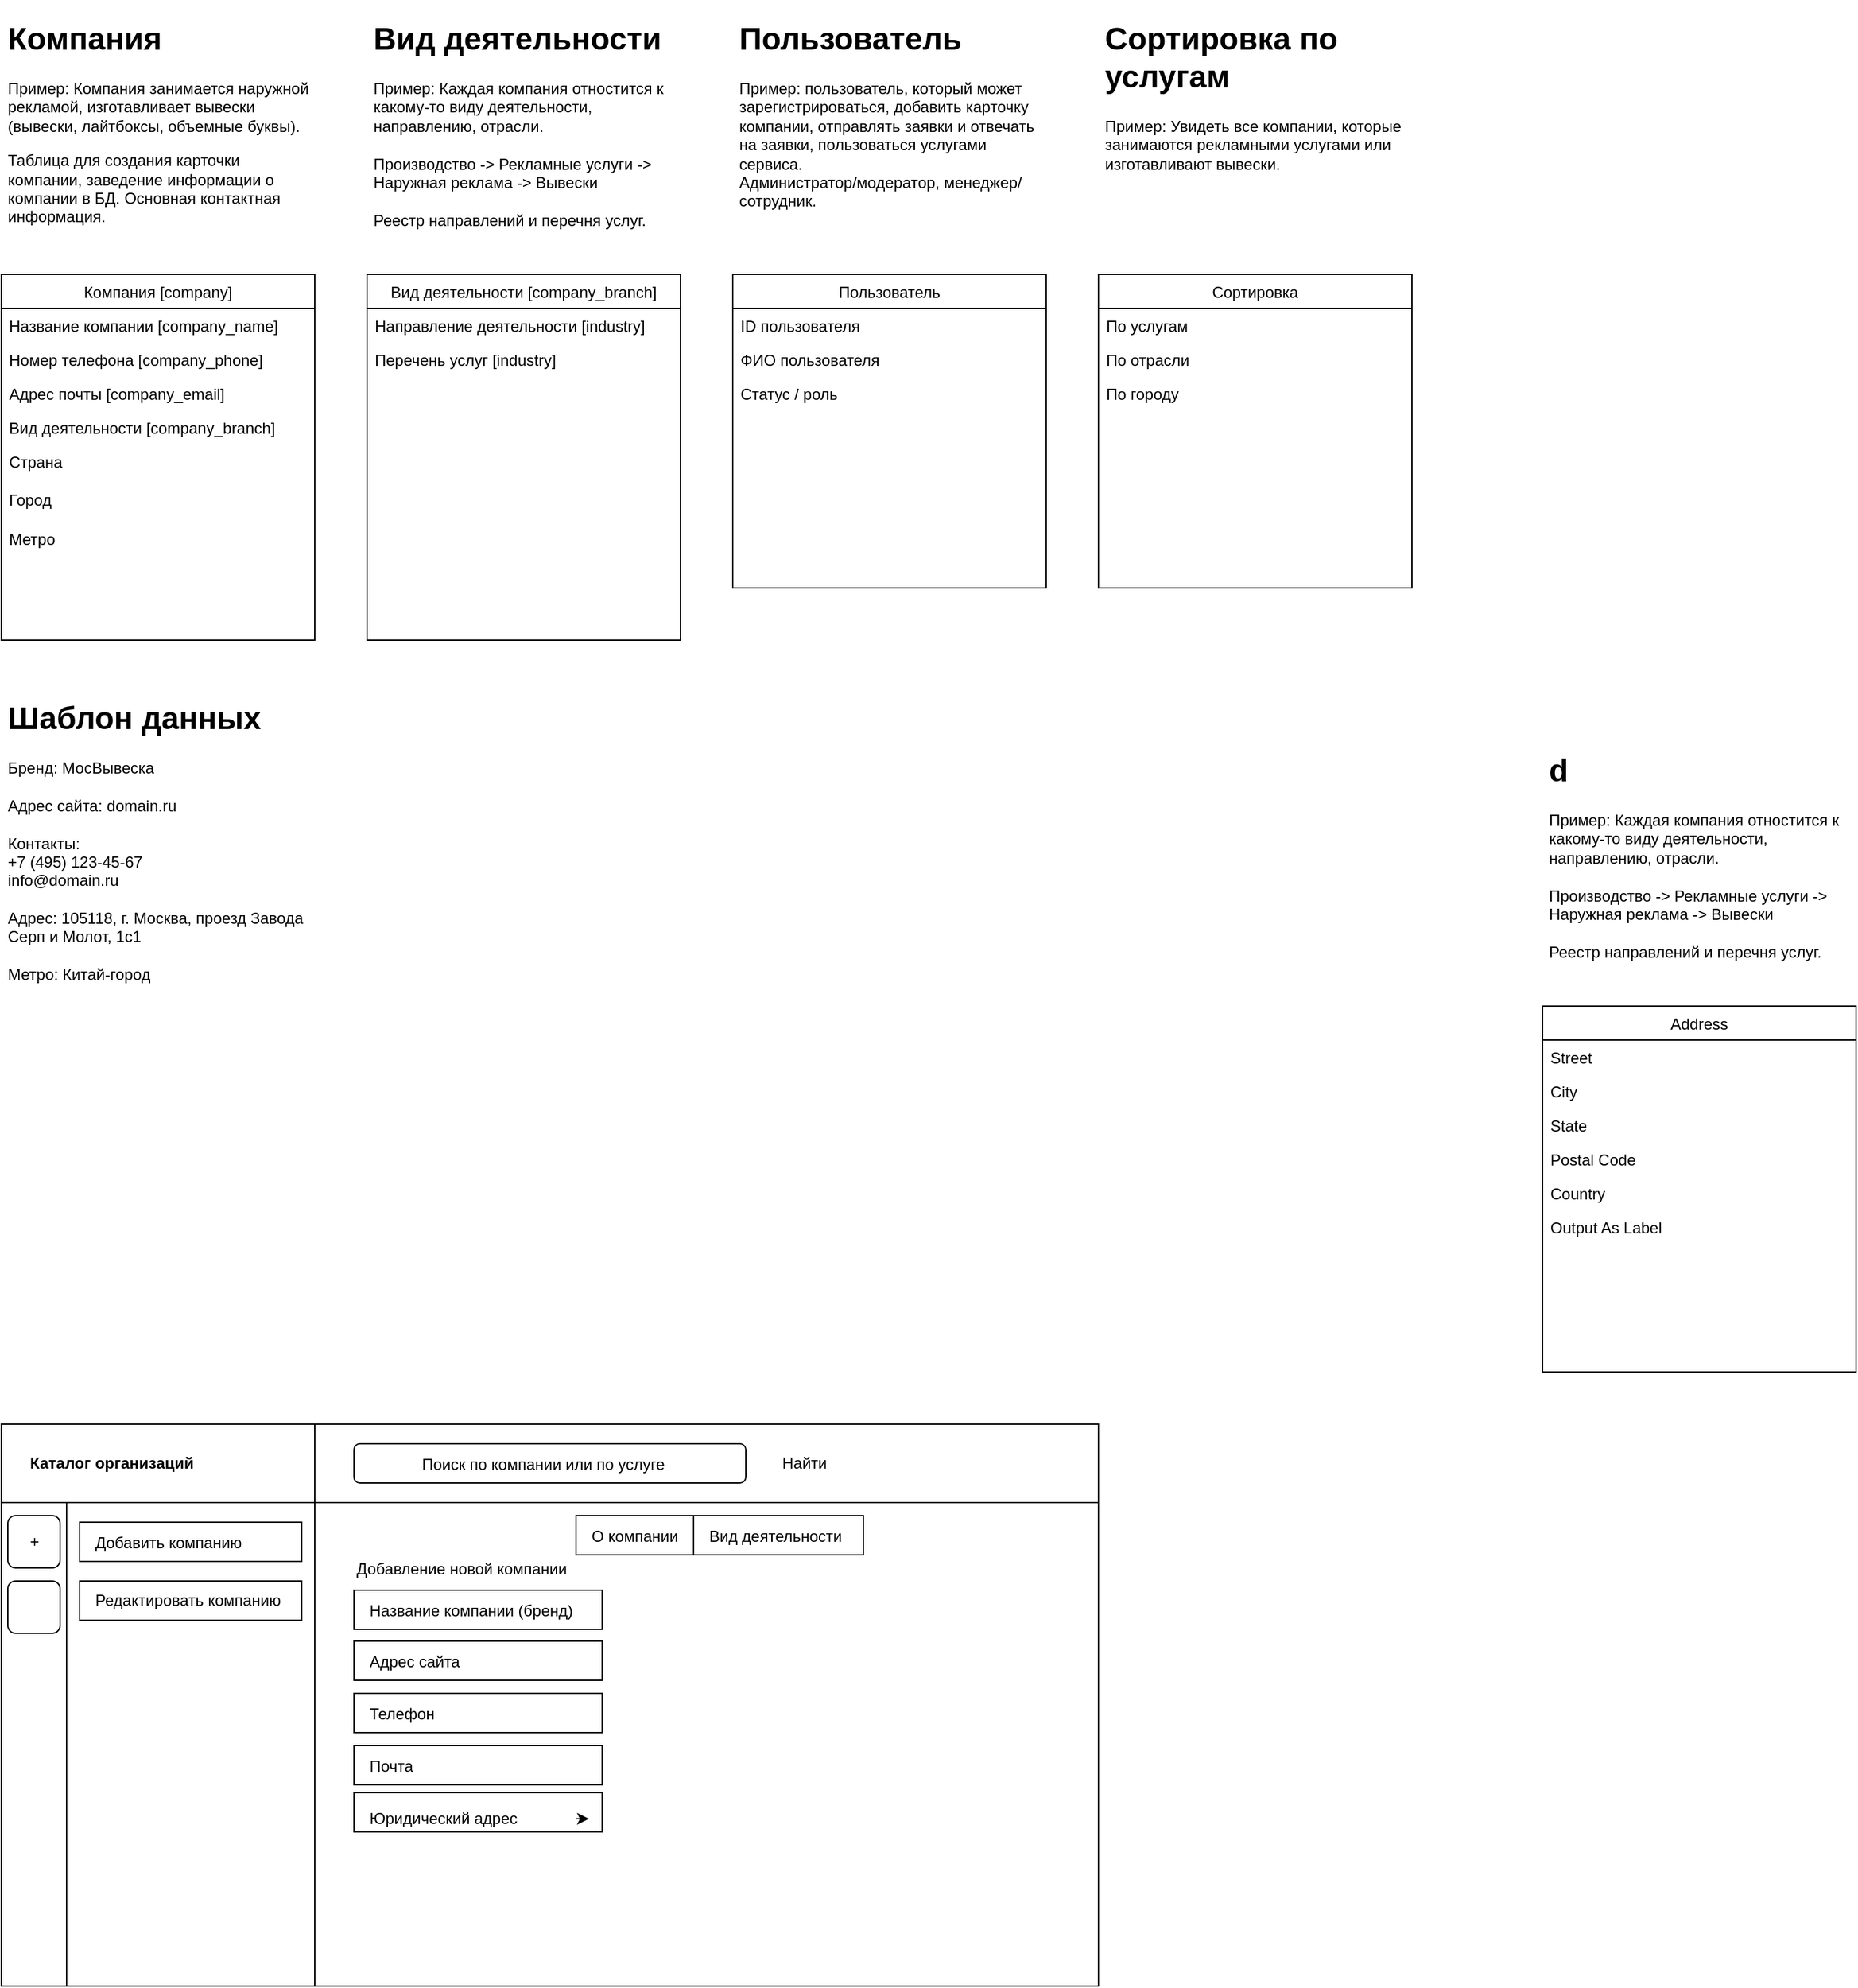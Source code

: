 <mxfile version="13.0.1" type="github">
  <diagram id="C5RBs43oDa-KdzZeNtuy" name="Page-1">
    <mxGraphModel dx="1585" dy="1047" grid="1" gridSize="10" guides="1" tooltips="1" connect="1" arrows="1" fold="1" page="0" pageScale="1" pageWidth="827" pageHeight="1169" math="0" shadow="0">
      <root>
        <mxCell id="WIyWlLk6GJQsqaUBKTNV-0" />
        <mxCell id="WIyWlLk6GJQsqaUBKTNV-1" parent="WIyWlLk6GJQsqaUBKTNV-0" />
        <mxCell id="zkfFHV4jXpPFQw0GAbJ--0" value="Компания [company]" style="swimlane;fontStyle=0;align=center;verticalAlign=top;childLayout=stackLayout;horizontal=1;startSize=26;horizontalStack=0;resizeParent=1;resizeLast=0;collapsible=1;marginBottom=0;rounded=0;shadow=0;strokeWidth=1;" parent="WIyWlLk6GJQsqaUBKTNV-1" vertex="1">
          <mxGeometry x="-200" width="240" height="280" as="geometry">
            <mxRectangle x="230" y="140" width="160" height="26" as="alternateBounds" />
          </mxGeometry>
        </mxCell>
        <mxCell id="zkfFHV4jXpPFQw0GAbJ--1" value="Название компании [company_name]" style="text;align=left;verticalAlign=top;spacingLeft=4;spacingRight=4;overflow=hidden;rotatable=0;points=[[0,0.5],[1,0.5]];portConstraint=eastwest;" parent="zkfFHV4jXpPFQw0GAbJ--0" vertex="1">
          <mxGeometry y="26" width="240" height="26" as="geometry" />
        </mxCell>
        <mxCell id="zkfFHV4jXpPFQw0GAbJ--2" value="Номер телефона [company_phone]" style="text;align=left;verticalAlign=top;spacingLeft=4;spacingRight=4;overflow=hidden;rotatable=0;points=[[0,0.5],[1,0.5]];portConstraint=eastwest;rounded=0;shadow=0;html=0;" parent="zkfFHV4jXpPFQw0GAbJ--0" vertex="1">
          <mxGeometry y="52" width="240" height="26" as="geometry" />
        </mxCell>
        <mxCell id="zkfFHV4jXpPFQw0GAbJ--3" value="Адрес почты [company_email]" style="text;align=left;verticalAlign=top;spacingLeft=4;spacingRight=4;overflow=hidden;rotatable=0;points=[[0,0.5],[1,0.5]];portConstraint=eastwest;rounded=0;shadow=0;html=0;" parent="zkfFHV4jXpPFQw0GAbJ--0" vertex="1">
          <mxGeometry y="78" width="240" height="26" as="geometry" />
        </mxCell>
        <mxCell id="zkfFHV4jXpPFQw0GAbJ--5" value="Вид деятельности [company_branch]" style="text;align=left;verticalAlign=top;spacingLeft=4;spacingRight=4;overflow=hidden;rotatable=0;points=[[0,0.5],[1,0.5]];portConstraint=eastwest;" parent="zkfFHV4jXpPFQw0GAbJ--0" vertex="1">
          <mxGeometry y="104" width="240" height="26" as="geometry" />
        </mxCell>
        <mxCell id="ekAMWvGIrZKWJ5HijZO_-17" value="Страна" style="text;align=left;verticalAlign=top;spacingLeft=4;spacingRight=4;overflow=hidden;rotatable=0;points=[[0,0.5],[1,0.5]];portConstraint=eastwest;" parent="zkfFHV4jXpPFQw0GAbJ--0" vertex="1">
          <mxGeometry y="130" width="240" height="29" as="geometry" />
        </mxCell>
        <mxCell id="ekAMWvGIrZKWJ5HijZO_-18" value="Город" style="text;align=left;verticalAlign=top;spacingLeft=4;spacingRight=4;overflow=hidden;rotatable=0;points=[[0,0.5],[1,0.5]];portConstraint=eastwest;" parent="zkfFHV4jXpPFQw0GAbJ--0" vertex="1">
          <mxGeometry y="159" width="240" height="30" as="geometry" />
        </mxCell>
        <mxCell id="ekAMWvGIrZKWJ5HijZO_-20" value="Метро" style="text;align=left;verticalAlign=top;spacingLeft=4;spacingRight=4;overflow=hidden;rotatable=0;points=[[0,0.5],[1,0.5]];portConstraint=eastwest;" parent="zkfFHV4jXpPFQw0GAbJ--0" vertex="1">
          <mxGeometry y="189" width="240" height="30" as="geometry" />
        </mxCell>
        <mxCell id="zkfFHV4jXpPFQw0GAbJ--13" value="Вид деятельности [company_branch]" style="swimlane;fontStyle=0;align=center;verticalAlign=top;childLayout=stackLayout;horizontal=1;startSize=26;horizontalStack=0;resizeParent=1;resizeLast=0;collapsible=1;marginBottom=0;rounded=0;shadow=0;strokeWidth=1;" parent="WIyWlLk6GJQsqaUBKTNV-1" vertex="1">
          <mxGeometry x="80" width="240" height="280" as="geometry">
            <mxRectangle x="340" y="380" width="170" height="26" as="alternateBounds" />
          </mxGeometry>
        </mxCell>
        <mxCell id="ekAMWvGIrZKWJ5HijZO_-4" value="Направление деятельности [industry]" style="text;align=left;verticalAlign=top;spacingLeft=4;spacingRight=4;overflow=hidden;rotatable=0;points=[[0,0.5],[1,0.5]];portConstraint=eastwest;" parent="zkfFHV4jXpPFQw0GAbJ--13" vertex="1">
          <mxGeometry y="26" width="240" height="26" as="geometry" />
        </mxCell>
        <mxCell id="ekAMWvGIrZKWJ5HijZO_-3" value="Перечень услуг [industry]" style="text;align=left;verticalAlign=top;spacingLeft=4;spacingRight=4;overflow=hidden;rotatable=0;points=[[0,0.5],[1,0.5]];portConstraint=eastwest;" parent="zkfFHV4jXpPFQw0GAbJ--13" vertex="1">
          <mxGeometry y="52" width="240" height="26" as="geometry" />
        </mxCell>
        <mxCell id="zkfFHV4jXpPFQw0GAbJ--17" value="Address" style="swimlane;fontStyle=0;align=center;verticalAlign=top;childLayout=stackLayout;horizontal=1;startSize=26;horizontalStack=0;resizeParent=1;resizeLast=0;collapsible=1;marginBottom=0;rounded=0;shadow=0;strokeWidth=1;" parent="WIyWlLk6GJQsqaUBKTNV-1" vertex="1">
          <mxGeometry x="980" y="560" width="240" height="280" as="geometry">
            <mxRectangle x="550" y="140" width="160" height="26" as="alternateBounds" />
          </mxGeometry>
        </mxCell>
        <mxCell id="zkfFHV4jXpPFQw0GAbJ--18" value="Street" style="text;align=left;verticalAlign=top;spacingLeft=4;spacingRight=4;overflow=hidden;rotatable=0;points=[[0,0.5],[1,0.5]];portConstraint=eastwest;" parent="zkfFHV4jXpPFQw0GAbJ--17" vertex="1">
          <mxGeometry y="26" width="240" height="26" as="geometry" />
        </mxCell>
        <mxCell id="zkfFHV4jXpPFQw0GAbJ--19" value="City" style="text;align=left;verticalAlign=top;spacingLeft=4;spacingRight=4;overflow=hidden;rotatable=0;points=[[0,0.5],[1,0.5]];portConstraint=eastwest;rounded=0;shadow=0;html=0;" parent="zkfFHV4jXpPFQw0GAbJ--17" vertex="1">
          <mxGeometry y="52" width="240" height="26" as="geometry" />
        </mxCell>
        <mxCell id="zkfFHV4jXpPFQw0GAbJ--20" value="State" style="text;align=left;verticalAlign=top;spacingLeft=4;spacingRight=4;overflow=hidden;rotatable=0;points=[[0,0.5],[1,0.5]];portConstraint=eastwest;rounded=0;shadow=0;html=0;" parent="zkfFHV4jXpPFQw0GAbJ--17" vertex="1">
          <mxGeometry y="78" width="240" height="26" as="geometry" />
        </mxCell>
        <mxCell id="zkfFHV4jXpPFQw0GAbJ--21" value="Postal Code" style="text;align=left;verticalAlign=top;spacingLeft=4;spacingRight=4;overflow=hidden;rotatable=0;points=[[0,0.5],[1,0.5]];portConstraint=eastwest;rounded=0;shadow=0;html=0;" parent="zkfFHV4jXpPFQw0GAbJ--17" vertex="1">
          <mxGeometry y="104" width="240" height="26" as="geometry" />
        </mxCell>
        <mxCell id="zkfFHV4jXpPFQw0GAbJ--22" value="Country" style="text;align=left;verticalAlign=top;spacingLeft=4;spacingRight=4;overflow=hidden;rotatable=0;points=[[0,0.5],[1,0.5]];portConstraint=eastwest;rounded=0;shadow=0;html=0;" parent="zkfFHV4jXpPFQw0GAbJ--17" vertex="1">
          <mxGeometry y="130" width="240" height="26" as="geometry" />
        </mxCell>
        <mxCell id="zkfFHV4jXpPFQw0GAbJ--25" value="Output As Label" style="text;align=left;verticalAlign=top;spacingLeft=4;spacingRight=4;overflow=hidden;rotatable=0;points=[[0,0.5],[1,0.5]];portConstraint=eastwest;" parent="zkfFHV4jXpPFQw0GAbJ--17" vertex="1">
          <mxGeometry y="156" width="240" height="26" as="geometry" />
        </mxCell>
        <mxCell id="ekAMWvGIrZKWJ5HijZO_-5" value="&lt;h1&gt;Компания&lt;/h1&gt;&lt;p&gt;Пример: Компания занимается наружной рекламой, изготавливает вывески (вывески, лайтбоксы, объемные буквы).&lt;/p&gt;&lt;p&gt;Таблица для создания карточки компании, заведение информации о компании в БД. Основная контактная информация.&lt;br&gt;&lt;/p&gt;" style="text;html=1;strokeColor=none;fillColor=none;spacing=5;spacingTop=-20;whiteSpace=wrap;overflow=hidden;rounded=0;" parent="WIyWlLk6GJQsqaUBKTNV-1" vertex="1">
          <mxGeometry x="-200" y="-200" width="240" height="170" as="geometry" />
        </mxCell>
        <mxCell id="ekAMWvGIrZKWJ5HijZO_-6" value="&lt;h1&gt;Вид деятельности&lt;br&gt;&lt;/h1&gt;&lt;p&gt;Пример: Каждая компания отностится к какому-то виду деятельности, направлению, отрасли.&lt;br&gt;&lt;br&gt;Производство -&amp;gt; Рекламные услуги -&amp;gt; Наружная реклама -&amp;gt; Вывески&lt;br&gt;&lt;br&gt;Реестр направлений и перечня услуг.&lt;br&gt;&lt;/p&gt;" style="text;html=1;strokeColor=none;fillColor=none;spacing=5;spacingTop=-20;whiteSpace=wrap;overflow=hidden;rounded=0;" parent="WIyWlLk6GJQsqaUBKTNV-1" vertex="1">
          <mxGeometry x="80" y="-200" width="240" height="170" as="geometry" />
        </mxCell>
        <mxCell id="ekAMWvGIrZKWJ5HijZO_-8" value="&lt;h1&gt;d&lt;br&gt;&lt;/h1&gt;&lt;p&gt;Пример: Каждая компания отностится к какому-то виду деятельности, направлению, отрасли.&lt;br&gt;&lt;br&gt;Производство -&amp;gt; Рекламные услуги -&amp;gt; Наружная реклама -&amp;gt; Вывески&lt;br&gt;&lt;br&gt;Реестр направлений и перечня услуг.&lt;br&gt;&lt;/p&gt;" style="text;html=1;strokeColor=none;fillColor=none;spacing=5;spacingTop=-20;whiteSpace=wrap;overflow=hidden;rounded=0;" parent="WIyWlLk6GJQsqaUBKTNV-1" vertex="1">
          <mxGeometry x="980" y="360" width="240" height="170" as="geometry" />
        </mxCell>
        <mxCell id="ekAMWvGIrZKWJ5HijZO_-9" value="Сортировка" style="swimlane;fontStyle=0;align=center;verticalAlign=top;childLayout=stackLayout;horizontal=1;startSize=26;horizontalStack=0;resizeParent=1;resizeLast=0;collapsible=1;marginBottom=0;rounded=0;shadow=0;strokeWidth=1;" parent="WIyWlLk6GJQsqaUBKTNV-1" vertex="1">
          <mxGeometry x="640" width="240" height="240" as="geometry">
            <mxRectangle x="550" y="140" width="160" height="26" as="alternateBounds" />
          </mxGeometry>
        </mxCell>
        <mxCell id="ekAMWvGIrZKWJ5HijZO_-10" value="По услугам" style="text;align=left;verticalAlign=top;spacingLeft=4;spacingRight=4;overflow=hidden;rotatable=0;points=[[0,0.5],[1,0.5]];portConstraint=eastwest;" parent="ekAMWvGIrZKWJ5HijZO_-9" vertex="1">
          <mxGeometry y="26" width="240" height="26" as="geometry" />
        </mxCell>
        <mxCell id="ekAMWvGIrZKWJ5HijZO_-11" value="По отрасли" style="text;align=left;verticalAlign=top;spacingLeft=4;spacingRight=4;overflow=hidden;rotatable=0;points=[[0,0.5],[1,0.5]];portConstraint=eastwest;rounded=0;shadow=0;html=0;" parent="ekAMWvGIrZKWJ5HijZO_-9" vertex="1">
          <mxGeometry y="52" width="240" height="26" as="geometry" />
        </mxCell>
        <mxCell id="ekAMWvGIrZKWJ5HijZO_-12" value="По городу" style="text;align=left;verticalAlign=top;spacingLeft=4;spacingRight=4;overflow=hidden;rotatable=0;points=[[0,0.5],[1,0.5]];portConstraint=eastwest;rounded=0;shadow=0;html=0;" parent="ekAMWvGIrZKWJ5HijZO_-9" vertex="1">
          <mxGeometry y="78" width="240" height="26" as="geometry" />
        </mxCell>
        <mxCell id="ekAMWvGIrZKWJ5HijZO_-16" value="&lt;h1&gt;Сортировка по услугам&lt;br&gt;&lt;/h1&gt;&lt;p&gt;Пример: Увидеть все компании, которые занимаются рекламными услугами или изготавливают вывески.&lt;br&gt;&lt;/p&gt;" style="text;html=1;strokeColor=none;fillColor=none;spacing=5;spacingTop=-20;whiteSpace=wrap;overflow=hidden;rounded=0;" parent="WIyWlLk6GJQsqaUBKTNV-1" vertex="1">
          <mxGeometry x="640" y="-200" width="240" height="140" as="geometry" />
        </mxCell>
        <mxCell id="ekAMWvGIrZKWJ5HijZO_-19" value="&lt;h1&gt;Шаблон данных&lt;br&gt;&lt;/h1&gt;&lt;div&gt;Бренд: МосВывеска&lt;br&gt;&lt;br&gt;Адрес сайта: domain.ru&lt;/div&gt;&lt;div&gt;&lt;br&gt;&lt;/div&gt;&lt;div&gt;Контакты:&lt;/div&gt;&lt;div&gt;+7 (495) 123-45-67&lt;br&gt;info@domain.ru&lt;br&gt;&lt;br&gt;Адрес: 105118, г. Москва, проезд Завода Серп и Молот, 1с1&lt;/div&gt;&lt;div&gt;&lt;br&gt;&lt;/div&gt;&lt;div&gt;Метро: Китай-город&lt;br&gt;&lt;/div&gt;" style="text;html=1;strokeColor=none;fillColor=none;spacing=5;spacingTop=-20;whiteSpace=wrap;overflow=hidden;rounded=0;" parent="WIyWlLk6GJQsqaUBKTNV-1" vertex="1">
          <mxGeometry x="-200" y="320" width="240" height="240" as="geometry" />
        </mxCell>
        <mxCell id="ekAMWvGIrZKWJ5HijZO_-21" value="Пользователь" style="swimlane;fontStyle=0;align=center;verticalAlign=top;childLayout=stackLayout;horizontal=1;startSize=26;horizontalStack=0;resizeParent=1;resizeLast=0;collapsible=1;marginBottom=0;rounded=0;shadow=0;strokeWidth=1;" parent="WIyWlLk6GJQsqaUBKTNV-1" vertex="1">
          <mxGeometry x="360" width="240" height="240" as="geometry">
            <mxRectangle x="340" y="380" width="170" height="26" as="alternateBounds" />
          </mxGeometry>
        </mxCell>
        <mxCell id="ekAMWvGIrZKWJ5HijZO_-22" value="ID пользователя" style="text;align=left;verticalAlign=top;spacingLeft=4;spacingRight=4;overflow=hidden;rotatable=0;points=[[0,0.5],[1,0.5]];portConstraint=eastwest;" parent="ekAMWvGIrZKWJ5HijZO_-21" vertex="1">
          <mxGeometry y="26" width="240" height="26" as="geometry" />
        </mxCell>
        <mxCell id="ekAMWvGIrZKWJ5HijZO_-23" value="ФИО пользователя" style="text;align=left;verticalAlign=top;spacingLeft=4;spacingRight=4;overflow=hidden;rotatable=0;points=[[0,0.5],[1,0.5]];portConstraint=eastwest;" parent="ekAMWvGIrZKWJ5HijZO_-21" vertex="1">
          <mxGeometry y="52" width="240" height="26" as="geometry" />
        </mxCell>
        <mxCell id="ekAMWvGIrZKWJ5HijZO_-24" value="Статус / роль" style="text;align=left;verticalAlign=top;spacingLeft=4;spacingRight=4;overflow=hidden;rotatable=0;points=[[0,0.5],[1,0.5]];portConstraint=eastwest;" parent="ekAMWvGIrZKWJ5HijZO_-21" vertex="1">
          <mxGeometry y="78" width="240" height="26" as="geometry" />
        </mxCell>
        <mxCell id="ekAMWvGIrZKWJ5HijZO_-25" value="&lt;h1&gt;Пользователь&lt;br&gt;&lt;/h1&gt;&lt;p&gt;Пример: пользователь, который может зарегистрироваться, добавить карточку компании, отправлять заявки и отвечать на заявки, пользоваться услугами сервиса.&lt;br&gt;Администратор/модератор, менеджер/сотрудник.&lt;br&gt;&lt;/p&gt;" style="text;html=1;strokeColor=none;fillColor=none;spacing=5;spacingTop=-20;whiteSpace=wrap;overflow=hidden;rounded=0;" parent="WIyWlLk6GJQsqaUBKTNV-1" vertex="1">
          <mxGeometry x="360" y="-200" width="240" height="160" as="geometry" />
        </mxCell>
        <mxCell id="KVD9vxbJ7NlNZJPhdQ88-0" value="" style="rounded=0;whiteSpace=wrap;html=1;" parent="WIyWlLk6GJQsqaUBKTNV-1" vertex="1">
          <mxGeometry x="-200" y="880" width="240" height="60" as="geometry" />
        </mxCell>
        <mxCell id="KVD9vxbJ7NlNZJPhdQ88-1" value="" style="rounded=0;whiteSpace=wrap;html=1;" parent="WIyWlLk6GJQsqaUBKTNV-1" vertex="1">
          <mxGeometry x="40" y="880" width="600" height="60" as="geometry" />
        </mxCell>
        <mxCell id="KVD9vxbJ7NlNZJPhdQ88-2" value="" style="rounded=0;whiteSpace=wrap;html=1;" parent="WIyWlLk6GJQsqaUBKTNV-1" vertex="1">
          <mxGeometry x="-150" y="940" width="190" height="370" as="geometry" />
        </mxCell>
        <mxCell id="KVD9vxbJ7NlNZJPhdQ88-3" value="" style="rounded=0;whiteSpace=wrap;html=1;" parent="WIyWlLk6GJQsqaUBKTNV-1" vertex="1">
          <mxGeometry x="40" y="940" width="600" height="370" as="geometry" />
        </mxCell>
        <mxCell id="KVD9vxbJ7NlNZJPhdQ88-4" value="Добавление новой компании" style="text;html=1;strokeColor=none;fillColor=none;align=left;verticalAlign=middle;whiteSpace=wrap;rounded=0;" parent="WIyWlLk6GJQsqaUBKTNV-1" vertex="1">
          <mxGeometry x="70" y="981" width="220" height="20" as="geometry" />
        </mxCell>
        <mxCell id="KVD9vxbJ7NlNZJPhdQ88-7" value="" style="rounded=1;whiteSpace=wrap;html=1;align=left;" parent="WIyWlLk6GJQsqaUBKTNV-1" vertex="1">
          <mxGeometry x="70" y="895" width="300" height="30" as="geometry" />
        </mxCell>
        <mxCell id="KVD9vxbJ7NlNZJPhdQ88-10" value="Поиск по компании или по услуге" style="text;html=1;strokeColor=none;fillColor=none;align=center;verticalAlign=middle;whiteSpace=wrap;rounded=0;" parent="WIyWlLk6GJQsqaUBKTNV-1" vertex="1">
          <mxGeometry x="80" y="901" width="270" height="20" as="geometry" />
        </mxCell>
        <mxCell id="KVD9vxbJ7NlNZJPhdQ88-11" value="Найти" style="text;html=1;strokeColor=none;fillColor=none;align=center;verticalAlign=middle;whiteSpace=wrap;rounded=0;" parent="WIyWlLk6GJQsqaUBKTNV-1" vertex="1">
          <mxGeometry x="370" y="900" width="90" height="20" as="geometry" />
        </mxCell>
        <mxCell id="KVD9vxbJ7NlNZJPhdQ88-14" value="Каталог организаций" style="text;html=1;strokeColor=none;fillColor=none;align=left;verticalAlign=middle;whiteSpace=wrap;rounded=0;fontStyle=1" parent="WIyWlLk6GJQsqaUBKTNV-1" vertex="1">
          <mxGeometry x="-180" y="900" width="220" height="20" as="geometry" />
        </mxCell>
        <mxCell id="E0zjhuXRXCEG0o1Y8dUk-0" value="" style="rounded=0;whiteSpace=wrap;html=1;" vertex="1" parent="WIyWlLk6GJQsqaUBKTNV-1">
          <mxGeometry x="-200" y="940" width="50" height="370" as="geometry" />
        </mxCell>
        <mxCell id="E0zjhuXRXCEG0o1Y8dUk-3" value="" style="rounded=1;whiteSpace=wrap;html=1;" vertex="1" parent="WIyWlLk6GJQsqaUBKTNV-1">
          <mxGeometry x="-195" y="950" width="40" height="40" as="geometry" />
        </mxCell>
        <mxCell id="E0zjhuXRXCEG0o1Y8dUk-4" value="" style="rounded=1;whiteSpace=wrap;html=1;" vertex="1" parent="WIyWlLk6GJQsqaUBKTNV-1">
          <mxGeometry x="-195" y="1000" width="40" height="40" as="geometry" />
        </mxCell>
        <mxCell id="E0zjhuXRXCEG0o1Y8dUk-5" value="" style="rounded=0;whiteSpace=wrap;html=1;" vertex="1" parent="WIyWlLk6GJQsqaUBKTNV-1">
          <mxGeometry x="-140" y="955" width="170" height="30" as="geometry" />
        </mxCell>
        <mxCell id="E0zjhuXRXCEG0o1Y8dUk-6" value="" style="rounded=0;whiteSpace=wrap;html=1;" vertex="1" parent="WIyWlLk6GJQsqaUBKTNV-1">
          <mxGeometry x="-140" y="1000" width="170" height="30" as="geometry" />
        </mxCell>
        <mxCell id="E0zjhuXRXCEG0o1Y8dUk-7" value="Добавить компанию" style="text;html=1;strokeColor=none;fillColor=none;align=left;verticalAlign=middle;whiteSpace=wrap;rounded=0;" vertex="1" parent="WIyWlLk6GJQsqaUBKTNV-1">
          <mxGeometry x="-130" y="961" width="220" height="20" as="geometry" />
        </mxCell>
        <mxCell id="E0zjhuXRXCEG0o1Y8dUk-8" value="+" style="text;html=1;strokeColor=none;fillColor=none;align=left;verticalAlign=middle;whiteSpace=wrap;rounded=0;" vertex="1" parent="WIyWlLk6GJQsqaUBKTNV-1">
          <mxGeometry x="-180" y="960" width="10" height="20" as="geometry" />
        </mxCell>
        <mxCell id="E0zjhuXRXCEG0o1Y8dUk-9" value="" style="rounded=0;whiteSpace=wrap;html=1;" vertex="1" parent="WIyWlLk6GJQsqaUBKTNV-1">
          <mxGeometry x="70" y="1007" width="190" height="30" as="geometry" />
        </mxCell>
        <mxCell id="E0zjhuXRXCEG0o1Y8dUk-10" value="Название компании (бренд)" style="text;html=1;strokeColor=none;fillColor=none;align=left;verticalAlign=middle;whiteSpace=wrap;rounded=0;" vertex="1" parent="WIyWlLk6GJQsqaUBKTNV-1">
          <mxGeometry x="80" y="1013" width="160" height="20" as="geometry" />
        </mxCell>
        <mxCell id="E0zjhuXRXCEG0o1Y8dUk-11" value="" style="rounded=0;whiteSpace=wrap;html=1;" vertex="1" parent="WIyWlLk6GJQsqaUBKTNV-1">
          <mxGeometry x="70" y="1046" width="190" height="30" as="geometry" />
        </mxCell>
        <mxCell id="E0zjhuXRXCEG0o1Y8dUk-12" value="Адрес сайта" style="text;html=1;strokeColor=none;fillColor=none;align=left;verticalAlign=middle;whiteSpace=wrap;rounded=0;" vertex="1" parent="WIyWlLk6GJQsqaUBKTNV-1">
          <mxGeometry x="80" y="1052" width="160" height="20" as="geometry" />
        </mxCell>
        <mxCell id="E0zjhuXRXCEG0o1Y8dUk-13" value="" style="rounded=0;whiteSpace=wrap;html=1;" vertex="1" parent="WIyWlLk6GJQsqaUBKTNV-1">
          <mxGeometry x="70" y="1086" width="190" height="30" as="geometry" />
        </mxCell>
        <mxCell id="E0zjhuXRXCEG0o1Y8dUk-14" value="Телефон" style="text;html=1;strokeColor=none;fillColor=none;align=left;verticalAlign=middle;whiteSpace=wrap;rounded=0;" vertex="1" parent="WIyWlLk6GJQsqaUBKTNV-1">
          <mxGeometry x="80" y="1092" width="160" height="20" as="geometry" />
        </mxCell>
        <mxCell id="E0zjhuXRXCEG0o1Y8dUk-15" value="" style="rounded=0;whiteSpace=wrap;html=1;" vertex="1" parent="WIyWlLk6GJQsqaUBKTNV-1">
          <mxGeometry x="70" y="1126" width="190" height="30" as="geometry" />
        </mxCell>
        <mxCell id="E0zjhuXRXCEG0o1Y8dUk-16" value="Почта" style="text;html=1;strokeColor=none;fillColor=none;align=left;verticalAlign=middle;whiteSpace=wrap;rounded=0;" vertex="1" parent="WIyWlLk6GJQsqaUBKTNV-1">
          <mxGeometry x="80" y="1132" width="160" height="20" as="geometry" />
        </mxCell>
        <mxCell id="E0zjhuXRXCEG0o1Y8dUk-17" value="" style="rounded=0;whiteSpace=wrap;html=1;" vertex="1" parent="WIyWlLk6GJQsqaUBKTNV-1">
          <mxGeometry x="70" y="1162" width="190" height="30" as="geometry" />
        </mxCell>
        <mxCell id="E0zjhuXRXCEG0o1Y8dUk-20" style="edgeStyle=orthogonalEdgeStyle;rounded=0;orthogonalLoop=1;jettySize=auto;html=1;exitX=1;exitY=0.5;exitDx=0;exitDy=0;entryX=0.947;entryY=0.544;entryDx=0;entryDy=0;entryPerimeter=0;" edge="1" parent="WIyWlLk6GJQsqaUBKTNV-1" source="E0zjhuXRXCEG0o1Y8dUk-18">
          <mxGeometry relative="1" as="geometry">
            <mxPoint x="249.93" y="1182.32" as="targetPoint" />
          </mxGeometry>
        </mxCell>
        <mxCell id="E0zjhuXRXCEG0o1Y8dUk-18" value="Юридический адрес" style="text;html=1;strokeColor=none;fillColor=none;align=left;verticalAlign=middle;whiteSpace=wrap;rounded=0;" vertex="1" parent="WIyWlLk6GJQsqaUBKTNV-1">
          <mxGeometry x="80" y="1172" width="160" height="20" as="geometry" />
        </mxCell>
        <mxCell id="E0zjhuXRXCEG0o1Y8dUk-19" value="Редактировать компанию" style="text;html=1;strokeColor=none;fillColor=none;align=left;verticalAlign=middle;whiteSpace=wrap;rounded=0;" vertex="1" parent="WIyWlLk6GJQsqaUBKTNV-1">
          <mxGeometry x="-130" y="1005" width="220" height="20" as="geometry" />
        </mxCell>
        <mxCell id="E0zjhuXRXCEG0o1Y8dUk-21" value="" style="rounded=0;whiteSpace=wrap;html=1;" vertex="1" parent="WIyWlLk6GJQsqaUBKTNV-1">
          <mxGeometry x="240" y="950" width="90" height="30" as="geometry" />
        </mxCell>
        <mxCell id="E0zjhuXRXCEG0o1Y8dUk-22" value="О компании" style="text;html=1;strokeColor=none;fillColor=none;align=left;verticalAlign=middle;whiteSpace=wrap;rounded=0;" vertex="1" parent="WIyWlLk6GJQsqaUBKTNV-1">
          <mxGeometry x="250" y="956" width="80" height="20" as="geometry" />
        </mxCell>
        <mxCell id="E0zjhuXRXCEG0o1Y8dUk-23" value="" style="rounded=0;whiteSpace=wrap;html=1;" vertex="1" parent="WIyWlLk6GJQsqaUBKTNV-1">
          <mxGeometry x="330" y="950" width="130" height="30" as="geometry" />
        </mxCell>
        <mxCell id="E0zjhuXRXCEG0o1Y8dUk-24" value="Вид деятельности" style="text;html=1;strokeColor=none;fillColor=none;align=left;verticalAlign=middle;whiteSpace=wrap;rounded=0;" vertex="1" parent="WIyWlLk6GJQsqaUBKTNV-1">
          <mxGeometry x="340" y="956" width="120" height="20" as="geometry" />
        </mxCell>
      </root>
    </mxGraphModel>
  </diagram>
</mxfile>
